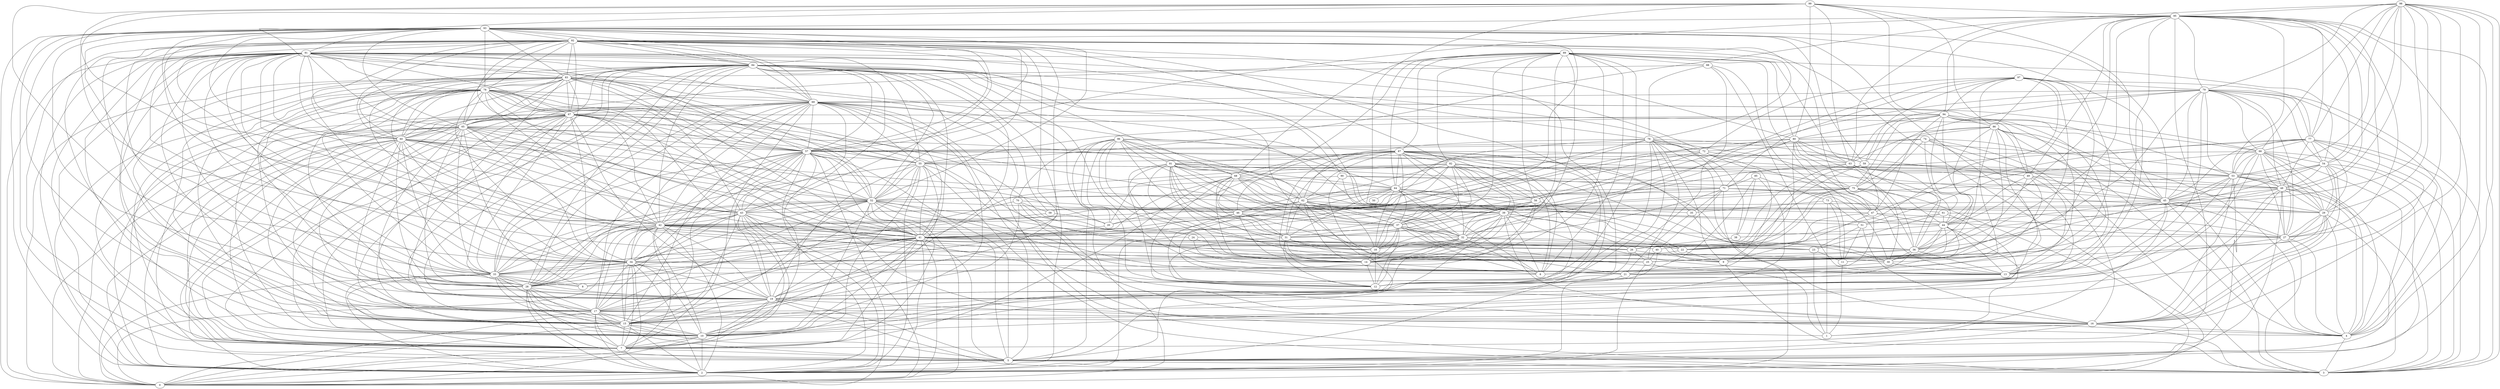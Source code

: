digraph "sensornet-topology" {
label = "";
rankdir="BT";"0"->"2" [arrowhead = "both"] 
"0"->"7" [arrowhead = "both"] 
"0"->"10" [arrowhead = "both"] 
"0"->"15" [arrowhead = "both"] 
"0"->"17" [arrowhead = "both"] 
"0"->"33" [arrowhead = "both"] 
"0"->"34" [arrowhead = "both"] 
"0"->"41" [arrowhead = "both"] 
"0"->"42" [arrowhead = "both"] 
"0"->"43" [arrowhead = "both"] 
"0"->"52" [arrowhead = "both"] 
"0"->"57" [arrowhead = "both"] 
"0"->"60" [arrowhead = "both"] 
"0"->"65" [arrowhead = "both"] 
"0"->"67" [arrowhead = "both"] 
"0"->"83" [arrowhead = "both"] 
"0"->"84" [arrowhead = "both"] 
"0"->"91" [arrowhead = "both"] 
"0"->"92" [arrowhead = "both"] 
"0"->"93" [arrowhead = "both"] 
"1"->"11" [arrowhead = "both"] 
"1"->"16" [arrowhead = "both"] 
"1"->"23" [arrowhead = "both"] 
"1"->"25" [arrowhead = "both"] 
"1"->"43" [arrowhead = "both"] 
"1"->"61" [arrowhead = "both"] 
"1"->"73" [arrowhead = "both"] 
"2"->"5" [arrowhead = "both"] 
"2"->"7" [arrowhead = "both"] 
"2"->"10" [arrowhead = "both"] 
"2"->"15" [arrowhead = "both"] 
"2"->"17" [arrowhead = "both"] 
"2"->"21" [arrowhead = "both"] 
"2"->"25" [arrowhead = "both"] 
"2"->"28" [arrowhead = "both"] 
"2"->"33" [arrowhead = "both"] 
"2"->"34" [arrowhead = "both"] 
"2"->"41" [arrowhead = "both"] 
"2"->"42" [arrowhead = "both"] 
"2"->"43" [arrowhead = "both"] 
"2"->"54" [arrowhead = "both"] 
"2"->"55" [arrowhead = "both"] 
"2"->"57" [arrowhead = "both"] 
"2"->"60" [arrowhead = "both"] 
"2"->"62" [arrowhead = "both"] 
"2"->"65" [arrowhead = "both"] 
"2"->"67" [arrowhead = "both"] 
"2"->"71" [arrowhead = "both"] 
"2"->"75" [arrowhead = "both"] 
"2"->"78" [arrowhead = "both"] 
"2"->"83" [arrowhead = "both"] 
"2"->"84" [arrowhead = "both"] 
"2"->"91" [arrowhead = "both"] 
"2"->"92" [arrowhead = "both"] 
"2"->"93" [arrowhead = "both"] 
"3"->"4" [arrowhead = "both"] 
"3"->"5" [arrowhead = "both"] 
"3"->"9" [arrowhead = "both"] 
"3"->"16" [arrowhead = "both"] 
"3"->"19" [arrowhead = "both"] 
"3"->"27" [arrowhead = "both"] 
"3"->"29" [arrowhead = "both"] 
"3"->"45" [arrowhead = "both"] 
"3"->"48" [arrowhead = "both"] 
"3"->"54" [arrowhead = "both"] 
"3"->"55" [arrowhead = "both"] 
"3"->"66" [arrowhead = "both"] 
"3"->"69" [arrowhead = "both"] 
"3"->"74" [arrowhead = "both"] 
"3"->"77" [arrowhead = "both"] 
"3"->"79" [arrowhead = "both"] 
"3"->"95" [arrowhead = "both"] 
"3"->"98" [arrowhead = "both"] 
"4"->"16" [arrowhead = "both"] 
"4"->"27" [arrowhead = "both"] 
"4"->"29" [arrowhead = "both"] 
"4"->"39" [arrowhead = "both"] 
"4"->"45" [arrowhead = "both"] 
"4"->"48" [arrowhead = "both"] 
"4"->"53" [arrowhead = "both"] 
"4"->"66" [arrowhead = "both"] 
"4"->"70" [arrowhead = "both"] 
"4"->"74" [arrowhead = "both"] 
"4"->"77" [arrowhead = "both"] 
"4"->"79" [arrowhead = "both"] 
"4"->"86" [arrowhead = "both"] 
"4"->"95" [arrowhead = "both"] 
"4"->"98" [arrowhead = "both"] 
"5"->"7" [arrowhead = "both"] 
"5"->"15" [arrowhead = "both"] 
"5"->"16" [arrowhead = "both"] 
"5"->"17" [arrowhead = "both"] 
"5"->"19" [arrowhead = "both"] 
"5"->"28" [arrowhead = "both"] 
"5"->"41" [arrowhead = "both"] 
"5"->"48" [arrowhead = "both"] 
"5"->"52" [arrowhead = "both"] 
"5"->"53" [arrowhead = "both"] 
"5"->"57" [arrowhead = "both"] 
"5"->"62" [arrowhead = "both"] 
"5"->"66" [arrowhead = "both"] 
"5"->"67" [arrowhead = "both"] 
"5"->"69" [arrowhead = "both"] 
"5"->"78" [arrowhead = "both"] 
"5"->"85" [arrowhead = "both"] 
"5"->"91" [arrowhead = "both"] 
"5"->"95" [arrowhead = "both"] 
"5"->"96" [arrowhead = "both"] 
"5"->"98" [arrowhead = "both"] 
"6"->"14" [arrowhead = "both"] 
"6"->"30" [arrowhead = "both"] 
"6"->"32" [arrowhead = "both"] 
"6"->"37" [arrowhead = "both"] 
"6"->"39" [arrowhead = "both"] 
"6"->"52" [arrowhead = "both"] 
"6"->"64" [arrowhead = "both"] 
"6"->"80" [arrowhead = "both"] 
"6"->"82" [arrowhead = "both"] 
"6"->"87" [arrowhead = "both"] 
"6"->"89" [arrowhead = "both"] 
"6"->"97" [arrowhead = "both"] 
"7"->"10" [arrowhead = "both"] 
"7"->"15" [arrowhead = "both"] 
"7"->"17" [arrowhead = "both"] 
"7"->"19" [arrowhead = "both"] 
"7"->"28" [arrowhead = "both"] 
"7"->"33" [arrowhead = "both"] 
"7"->"34" [arrowhead = "both"] 
"7"->"41" [arrowhead = "both"] 
"7"->"42" [arrowhead = "both"] 
"7"->"43" [arrowhead = "both"] 
"7"->"45" [arrowhead = "both"] 
"7"->"52" [arrowhead = "both"] 
"7"->"55" [arrowhead = "both"] 
"7"->"60" [arrowhead = "both"] 
"7"->"65" [arrowhead = "both"] 
"7"->"67" [arrowhead = "both"] 
"7"->"68" [arrowhead = "both"] 
"7"->"69" [arrowhead = "both"] 
"7"->"78" [arrowhead = "both"] 
"7"->"83" [arrowhead = "both"] 
"7"->"84" [arrowhead = "both"] 
"7"->"91" [arrowhead = "both"] 
"7"->"92" [arrowhead = "both"] 
"7"->"93" [arrowhead = "both"] 
"8"->"20" [arrowhead = "both"] 
"8"->"33" [arrowhead = "both"] 
"8"->"65" [arrowhead = "both"] 
"8"->"70" [arrowhead = "both"] 
"8"->"92" [arrowhead = "both"] 
"9"->"22" [arrowhead = "both"] 
"9"->"26" [arrowhead = "both"] 
"9"->"29" [arrowhead = "both"] 
"9"->"32" [arrowhead = "both"] 
"9"->"47" [arrowhead = "both"] 
"9"->"53" [arrowhead = "both"] 
"9"->"72" [arrowhead = "both"] 
"9"->"76" [arrowhead = "both"] 
"9"->"78" [arrowhead = "both"] 
"9"->"84" [arrowhead = "both"] 
"9"->"97" [arrowhead = "both"] 
"10"->"15" [arrowhead = "both"] 
"10"->"17" [arrowhead = "both"] 
"10"->"19" [arrowhead = "both"] 
"10"->"28" [arrowhead = "both"] 
"10"->"32" [arrowhead = "both"] 
"10"->"33" [arrowhead = "both"] 
"10"->"34" [arrowhead = "both"] 
"10"->"39" [arrowhead = "both"] 
"10"->"41" [arrowhead = "both"] 
"10"->"42" [arrowhead = "both"] 
"10"->"43" [arrowhead = "both"] 
"10"->"52" [arrowhead = "both"] 
"10"->"57" [arrowhead = "both"] 
"10"->"65" [arrowhead = "both"] 
"10"->"67" [arrowhead = "both"] 
"10"->"69" [arrowhead = "both"] 
"10"->"78" [arrowhead = "both"] 
"10"->"83" [arrowhead = "both"] 
"10"->"84" [arrowhead = "both"] 
"10"->"91" [arrowhead = "both"] 
"10"->"92" [arrowhead = "both"] 
"10"->"93" [arrowhead = "both"] 
"11"->"23" [arrowhead = "both"] 
"11"->"44" [arrowhead = "both"] 
"11"->"51" [arrowhead = "both"] 
"11"->"73" [arrowhead = "both"] 
"11"->"88" [arrowhead = "both"] 
"11"->"97" [arrowhead = "both"] 
"12"->"13" [arrowhead = "both"] 
"12"->"14" [arrowhead = "both"] 
"12"->"18" [arrowhead = "both"] 
"12"->"26" [arrowhead = "both"] 
"12"->"31" [arrowhead = "both"] 
"12"->"32" [arrowhead = "both"] 
"12"->"37" [arrowhead = "both"] 
"12"->"40" [arrowhead = "both"] 
"12"->"46" [arrowhead = "both"] 
"12"->"64" [arrowhead = "both"] 
"12"->"67" [arrowhead = "both"] 
"12"->"68" [arrowhead = "both"] 
"12"->"76" [arrowhead = "both"] 
"12"->"81" [arrowhead = "both"] 
"12"->"82" [arrowhead = "both"] 
"12"->"87" [arrowhead = "both"] 
"12"->"96" [arrowhead = "both"] 
"13"->"30" [arrowhead = "both"] 
"13"->"36" [arrowhead = "both"] 
"13"->"37" [arrowhead = "both"] 
"13"->"39" [arrowhead = "both"] 
"13"->"44" [arrowhead = "both"] 
"13"->"45" [arrowhead = "both"] 
"13"->"49" [arrowhead = "both"] 
"13"->"79" [arrowhead = "both"] 
"13"->"80" [arrowhead = "both"] 
"13"->"86" [arrowhead = "both"] 
"13"->"88" [arrowhead = "both"] 
"13"->"94" [arrowhead = "both"] 
"13"->"95" [arrowhead = "both"] 
"13"->"99" [arrowhead = "both"] 
"14"->"18" [arrowhead = "both"] 
"14"->"22" [arrowhead = "both"] 
"14"->"24" [arrowhead = "both"] 
"14"->"31" [arrowhead = "both"] 
"14"->"32" [arrowhead = "both"] 
"14"->"37" [arrowhead = "both"] 
"14"->"39" [arrowhead = "both"] 
"14"->"46" [arrowhead = "both"] 
"14"->"56" [arrowhead = "both"] 
"14"->"60" [arrowhead = "both"] 
"14"->"62" [arrowhead = "both"] 
"14"->"68" [arrowhead = "both"] 
"14"->"81" [arrowhead = "both"] 
"14"->"82" [arrowhead = "both"] 
"14"->"87" [arrowhead = "both"] 
"14"->"89" [arrowhead = "both"] 
"14"->"96" [arrowhead = "both"] 
"15"->"17" [arrowhead = "both"] 
"15"->"19" [arrowhead = "both"] 
"15"->"28" [arrowhead = "both"] 
"15"->"33" [arrowhead = "both"] 
"15"->"34" [arrowhead = "both"] 
"15"->"36" [arrowhead = "both"] 
"15"->"41" [arrowhead = "both"] 
"15"->"42" [arrowhead = "both"] 
"15"->"43" [arrowhead = "both"] 
"15"->"44" [arrowhead = "both"] 
"15"->"48" [arrowhead = "both"] 
"15"->"52" [arrowhead = "both"] 
"15"->"55" [arrowhead = "both"] 
"15"->"57" [arrowhead = "both"] 
"15"->"60" [arrowhead = "both"] 
"15"->"67" [arrowhead = "both"] 
"15"->"69" [arrowhead = "both"] 
"15"->"78" [arrowhead = "both"] 
"15"->"83" [arrowhead = "both"] 
"15"->"84" [arrowhead = "both"] 
"15"->"91" [arrowhead = "both"] 
"15"->"92" [arrowhead = "both"] 
"15"->"93" [arrowhead = "both"] 
"16"->"17" [arrowhead = "both"] 
"16"->"19" [arrowhead = "both"] 
"16"->"27" [arrowhead = "both"] 
"16"->"29" [arrowhead = "both"] 
"16"->"31" [arrowhead = "both"] 
"16"->"48" [arrowhead = "both"] 
"16"->"51" [arrowhead = "both"] 
"16"->"53" [arrowhead = "both"] 
"16"->"54" [arrowhead = "both"] 
"16"->"55" [arrowhead = "both"] 
"16"->"67" [arrowhead = "both"] 
"16"->"69" [arrowhead = "both"] 
"16"->"74" [arrowhead = "both"] 
"16"->"76" [arrowhead = "both"] 
"16"->"77" [arrowhead = "both"] 
"16"->"98" [arrowhead = "both"] 
"17"->"19" [arrowhead = "both"] 
"17"->"28" [arrowhead = "both"] 
"17"->"33" [arrowhead = "both"] 
"17"->"34" [arrowhead = "both"] 
"17"->"41" [arrowhead = "both"] 
"17"->"42" [arrowhead = "both"] 
"17"->"52" [arrowhead = "both"] 
"17"->"55" [arrowhead = "both"] 
"17"->"57" [arrowhead = "both"] 
"17"->"60" [arrowhead = "both"] 
"17"->"65" [arrowhead = "both"] 
"17"->"66" [arrowhead = "both"] 
"17"->"69" [arrowhead = "both"] 
"17"->"70" [arrowhead = "both"] 
"17"->"78" [arrowhead = "both"] 
"17"->"83" [arrowhead = "both"] 
"17"->"84" [arrowhead = "both"] 
"17"->"91" [arrowhead = "both"] 
"17"->"92" [arrowhead = "both"] 
"18"->"31" [arrowhead = "both"] 
"18"->"32" [arrowhead = "both"] 
"18"->"37" [arrowhead = "both"] 
"18"->"39" [arrowhead = "both"] 
"18"->"46" [arrowhead = "both"] 
"18"->"62" [arrowhead = "both"] 
"18"->"64" [arrowhead = "both"] 
"18"->"81" [arrowhead = "both"] 
"18"->"82" [arrowhead = "both"] 
"18"->"87" [arrowhead = "both"] 
"18"->"89" [arrowhead = "both"] 
"18"->"96" [arrowhead = "both"] 
"19"->"28" [arrowhead = "both"] 
"19"->"29" [arrowhead = "both"] 
"19"->"33" [arrowhead = "both"] 
"19"->"34" [arrowhead = "both"] 
"19"->"41" [arrowhead = "both"] 
"19"->"42" [arrowhead = "both"] 
"19"->"43" [arrowhead = "both"] 
"19"->"53" [arrowhead = "both"] 
"19"->"55" [arrowhead = "both"] 
"19"->"57" [arrowhead = "both"] 
"19"->"60" [arrowhead = "both"] 
"19"->"65" [arrowhead = "both"] 
"19"->"66" [arrowhead = "both"] 
"19"->"67" [arrowhead = "both"] 
"19"->"74" [arrowhead = "both"] 
"19"->"78" [arrowhead = "both"] 
"19"->"83" [arrowhead = "both"] 
"19"->"84" [arrowhead = "both"] 
"19"->"91" [arrowhead = "both"] 
"19"->"92" [arrowhead = "both"] 
"19"->"93" [arrowhead = "both"] 
"20"->"46" [arrowhead = "both"] 
"20"->"58" [arrowhead = "both"] 
"20"->"68" [arrowhead = "both"] 
"20"->"89" [arrowhead = "both"] 
"20"->"92" [arrowhead = "both"] 
"20"->"96" [arrowhead = "both"] 
"21"->"27" [arrowhead = "both"] 
"21"->"31" [arrowhead = "both"] 
"21"->"34" [arrowhead = "both"] 
"21"->"35" [arrowhead = "both"] 
"21"->"37" [arrowhead = "both"] 
"21"->"47" [arrowhead = "both"] 
"21"->"52" [arrowhead = "both"] 
"21"->"81" [arrowhead = "both"] 
"21"->"84" [arrowhead = "both"] 
"21"->"85" [arrowhead = "both"] 
"21"->"86" [arrowhead = "both"] 
"21"->"97" [arrowhead = "both"] 
"22"->"24" [arrowhead = "both"] 
"22"->"39" [arrowhead = "both"] 
"22"->"41" [arrowhead = "both"] 
"22"->"47" [arrowhead = "both"] 
"22"->"48" [arrowhead = "both"] 
"22"->"59" [arrowhead = "both"] 
"22"->"64" [arrowhead = "both"] 
"22"->"74" [arrowhead = "both"] 
"22"->"81" [arrowhead = "both"] 
"22"->"97" [arrowhead = "both"] 
"23"->"32" [arrowhead = "both"] 
"23"->"35" [arrowhead = "both"] 
"23"->"51" [arrowhead = "both"] 
"23"->"61" [arrowhead = "both"] 
"23"->"78" [arrowhead = "both"] 
"24"->"42" [arrowhead = "both"] 
"24"->"70" [arrowhead = "both"] 
"24"->"72" [arrowhead = "both"] 
"25"->"26" [arrowhead = "both"] 
"25"->"29" [arrowhead = "both"] 
"25"->"31" [arrowhead = "both"] 
"25"->"36" [arrowhead = "both"] 
"25"->"40" [arrowhead = "both"] 
"25"->"42" [arrowhead = "both"] 
"25"->"44" [arrowhead = "both"] 
"25"->"52" [arrowhead = "both"] 
"25"->"76" [arrowhead = "both"] 
"25"->"79" [arrowhead = "both"] 
"25"->"81" [arrowhead = "both"] 
"25"->"83" [arrowhead = "both"] 
"25"->"86" [arrowhead = "both"] 
"25"->"90" [arrowhead = "both"] 
"26"->"37" [arrowhead = "both"] 
"26"->"38" [arrowhead = "both"] 
"26"->"41" [arrowhead = "both"] 
"26"->"42" [arrowhead = "both"] 
"26"->"59" [arrowhead = "both"] 
"26"->"62" [arrowhead = "both"] 
"26"->"63" [arrowhead = "both"] 
"26"->"75" [arrowhead = "both"] 
"26"->"88" [arrowhead = "both"] 
"26"->"91" [arrowhead = "both"] 
"27"->"29" [arrowhead = "both"] 
"27"->"42" [arrowhead = "both"] 
"27"->"45" [arrowhead = "both"] 
"27"->"47" [arrowhead = "both"] 
"27"->"48" [arrowhead = "both"] 
"27"->"53" [arrowhead = "both"] 
"27"->"54" [arrowhead = "both"] 
"27"->"61" [arrowhead = "both"] 
"27"->"66" [arrowhead = "both"] 
"27"->"71" [arrowhead = "both"] 
"27"->"79" [arrowhead = "both"] 
"27"->"95" [arrowhead = "both"] 
"27"->"98" [arrowhead = "both"] 
"28"->"33" [arrowhead = "both"] 
"28"->"34" [arrowhead = "both"] 
"28"->"41" [arrowhead = "both"] 
"28"->"42" [arrowhead = "both"] 
"28"->"43" [arrowhead = "both"] 
"28"->"52" [arrowhead = "both"] 
"28"->"55" [arrowhead = "both"] 
"28"->"57" [arrowhead = "both"] 
"28"->"60" [arrowhead = "both"] 
"28"->"65" [arrowhead = "both"] 
"28"->"67" [arrowhead = "both"] 
"28"->"69" [arrowhead = "both"] 
"28"->"76" [arrowhead = "both"] 
"28"->"83" [arrowhead = "both"] 
"28"->"84" [arrowhead = "both"] 
"28"->"89" [arrowhead = "both"] 
"28"->"91" [arrowhead = "both"] 
"28"->"92" [arrowhead = "both"] 
"28"->"93" [arrowhead = "both"] 
"29"->"45" [arrowhead = "both"] 
"29"->"48" [arrowhead = "both"] 
"29"->"53" [arrowhead = "both"] 
"29"->"54" [arrowhead = "both"] 
"29"->"59" [arrowhead = "both"] 
"29"->"66" [arrowhead = "both"] 
"29"->"69" [arrowhead = "both"] 
"29"->"75" [arrowhead = "both"] 
"29"->"77" [arrowhead = "both"] 
"29"->"80" [arrowhead = "both"] 
"29"->"95" [arrowhead = "both"] 
"29"->"98" [arrowhead = "both"] 
"30"->"36" [arrowhead = "both"] 
"30"->"39" [arrowhead = "both"] 
"30"->"41" [arrowhead = "both"] 
"30"->"44" [arrowhead = "both"] 
"30"->"49" [arrowhead = "both"] 
"30"->"56" [arrowhead = "both"] 
"30"->"63" [arrowhead = "both"] 
"30"->"82" [arrowhead = "both"] 
"30"->"86" [arrowhead = "both"] 
"30"->"89" [arrowhead = "both"] 
"30"->"94" [arrowhead = "both"] 
"30"->"99" [arrowhead = "both"] 
"31"->"37" [arrowhead = "both"] 
"31"->"46" [arrowhead = "both"] 
"31"->"62" [arrowhead = "both"] 
"31"->"64" [arrowhead = "both"] 
"31"->"68" [arrowhead = "both"] 
"31"->"71" [arrowhead = "both"] 
"31"->"75" [arrowhead = "both"] 
"31"->"81" [arrowhead = "both"] 
"31"->"87" [arrowhead = "both"] 
"31"->"96" [arrowhead = "both"] 
"32"->"37" [arrowhead = "both"] 
"32"->"39" [arrowhead = "both"] 
"32"->"42" [arrowhead = "both"] 
"32"->"56" [arrowhead = "both"] 
"32"->"62" [arrowhead = "both"] 
"32"->"64" [arrowhead = "both"] 
"32"->"68" [arrowhead = "both"] 
"32"->"84" [arrowhead = "both"] 
"32"->"87" [arrowhead = "both"] 
"32"->"89" [arrowhead = "both"] 
"32"->"97" [arrowhead = "both"] 
"33"->"34" [arrowhead = "both"] 
"33"->"41" [arrowhead = "both"] 
"33"->"42" [arrowhead = "both"] 
"33"->"43" [arrowhead = "both"] 
"33"->"52" [arrowhead = "both"] 
"33"->"56" [arrowhead = "both"] 
"33"->"57" [arrowhead = "both"] 
"33"->"58" [arrowhead = "both"] 
"33"->"60" [arrowhead = "both"] 
"33"->"65" [arrowhead = "both"] 
"33"->"67" [arrowhead = "both"] 
"33"->"69" [arrowhead = "both"] 
"33"->"78" [arrowhead = "both"] 
"33"->"84" [arrowhead = "both"] 
"33"->"91" [arrowhead = "both"] 
"33"->"92" [arrowhead = "both"] 
"33"->"93" [arrowhead = "both"] 
"34"->"36" [arrowhead = "both"] 
"34"->"41" [arrowhead = "both"] 
"34"->"42" [arrowhead = "both"] 
"34"->"43" [arrowhead = "both"] 
"34"->"52" [arrowhead = "both"] 
"34"->"57" [arrowhead = "both"] 
"34"->"60" [arrowhead = "both"] 
"34"->"65" [arrowhead = "both"] 
"34"->"67" [arrowhead = "both"] 
"34"->"68" [arrowhead = "both"] 
"34"->"69" [arrowhead = "both"] 
"34"->"71" [arrowhead = "both"] 
"34"->"78" [arrowhead = "both"] 
"34"->"83" [arrowhead = "both"] 
"34"->"91" [arrowhead = "both"] 
"34"->"92" [arrowhead = "both"] 
"34"->"93" [arrowhead = "both"] 
"35"->"71" [arrowhead = "both"] 
"35"->"73" [arrowhead = "both"] 
"35"->"87" [arrowhead = "both"] 
"35"->"99" [arrowhead = "both"] 
"36"->"41" [arrowhead = "both"] 
"36"->"44" [arrowhead = "both"] 
"36"->"45" [arrowhead = "both"] 
"36"->"49" [arrowhead = "both"] 
"36"->"63" [arrowhead = "both"] 
"36"->"74" [arrowhead = "both"] 
"36"->"75" [arrowhead = "both"] 
"36"->"80" [arrowhead = "both"] 
"36"->"87" [arrowhead = "both"] 
"36"->"94" [arrowhead = "both"] 
"36"->"95" [arrowhead = "both"] 
"36"->"99" [arrowhead = "both"] 
"37"->"39" [arrowhead = "both"] 
"37"->"46" [arrowhead = "both"] 
"37"->"56" [arrowhead = "both"] 
"37"->"62" [arrowhead = "both"] 
"37"->"63" [arrowhead = "both"] 
"37"->"64" [arrowhead = "both"] 
"37"->"68" [arrowhead = "both"] 
"37"->"81" [arrowhead = "both"] 
"37"->"82" [arrowhead = "both"] 
"37"->"89" [arrowhead = "both"] 
"37"->"96" [arrowhead = "both"] 
"38"->"44" [arrowhead = "both"] 
"38"->"76" [arrowhead = "both"] 
"38"->"85" [arrowhead = "both"] 
"39"->"54" [arrowhead = "both"] 
"39"->"56" [arrowhead = "both"] 
"39"->"60" [arrowhead = "both"] 
"39"->"64" [arrowhead = "both"] 
"39"->"67" [arrowhead = "both"] 
"39"->"68" [arrowhead = "both"] 
"39"->"80" [arrowhead = "both"] 
"39"->"82" [arrowhead = "both"] 
"39"->"87" [arrowhead = "both"] 
"40"->"41" [arrowhead = "both"] 
"40"->"71" [arrowhead = "both"] 
"40"->"75" [arrowhead = "both"] 
"41"->"42" [arrowhead = "both"] 
"41"->"43" [arrowhead = "both"] 
"41"->"52" [arrowhead = "both"] 
"41"->"55" [arrowhead = "both"] 
"41"->"57" [arrowhead = "both"] 
"41"->"60" [arrowhead = "both"] 
"41"->"65" [arrowhead = "both"] 
"41"->"67" [arrowhead = "both"] 
"41"->"69" [arrowhead = "both"] 
"41"->"72" [arrowhead = "both"] 
"41"->"76" [arrowhead = "both"] 
"41"->"78" [arrowhead = "both"] 
"41"->"80" [arrowhead = "both"] 
"41"->"83" [arrowhead = "both"] 
"41"->"84" [arrowhead = "both"] 
"41"->"90" [arrowhead = "both"] 
"41"->"92" [arrowhead = "both"] 
"41"->"93" [arrowhead = "both"] 
"42"->"43" [arrowhead = "both"] 
"42"->"52" [arrowhead = "both"] 
"42"->"53" [arrowhead = "both"] 
"42"->"57" [arrowhead = "both"] 
"42"->"60" [arrowhead = "both"] 
"42"->"65" [arrowhead = "both"] 
"42"->"67" [arrowhead = "both"] 
"42"->"69" [arrowhead = "both"] 
"42"->"76" [arrowhead = "both"] 
"42"->"78" [arrowhead = "both"] 
"42"->"82" [arrowhead = "both"] 
"42"->"83" [arrowhead = "both"] 
"42"->"84" [arrowhead = "both"] 
"42"->"91" [arrowhead = "both"] 
"42"->"93" [arrowhead = "both"] 
"43"->"45" [arrowhead = "both"] 
"43"->"52" [arrowhead = "both"] 
"43"->"57" [arrowhead = "both"] 
"43"->"60" [arrowhead = "both"] 
"43"->"65" [arrowhead = "both"] 
"43"->"69" [arrowhead = "both"] 
"43"->"78" [arrowhead = "both"] 
"43"->"83" [arrowhead = "both"] 
"43"->"84" [arrowhead = "both"] 
"43"->"91" [arrowhead = "both"] 
"43"->"92" [arrowhead = "both"] 
"43"->"98" [arrowhead = "both"] 
"44"->"45" [arrowhead = "both"] 
"44"->"47" [arrowhead = "both"] 
"44"->"49" [arrowhead = "both"] 
"44"->"61" [arrowhead = "both"] 
"44"->"63" [arrowhead = "both"] 
"44"->"65" [arrowhead = "both"] 
"44"->"75" [arrowhead = "both"] 
"44"->"80" [arrowhead = "both"] 
"44"->"86" [arrowhead = "both"] 
"44"->"95" [arrowhead = "both"] 
"44"->"99" [arrowhead = "both"] 
"45"->"48" [arrowhead = "both"] 
"45"->"49" [arrowhead = "both"] 
"45"->"53" [arrowhead = "both"] 
"45"->"54" [arrowhead = "both"] 
"45"->"57" [arrowhead = "both"] 
"45"->"63" [arrowhead = "both"] 
"45"->"77" [arrowhead = "both"] 
"45"->"79" [arrowhead = "both"] 
"45"->"86" [arrowhead = "both"] 
"45"->"93" [arrowhead = "both"] 
"45"->"94" [arrowhead = "both"] 
"45"->"98" [arrowhead = "both"] 
"45"->"99" [arrowhead = "both"] 
"46"->"52" [arrowhead = "both"] 
"46"->"62" [arrowhead = "both"] 
"46"->"64" [arrowhead = "both"] 
"46"->"68" [arrowhead = "both"] 
"46"->"70" [arrowhead = "both"] 
"46"->"74" [arrowhead = "both"] 
"46"->"81" [arrowhead = "both"] 
"46"->"87" [arrowhead = "both"] 
"47"->"59" [arrowhead = "both"] 
"47"->"62" [arrowhead = "both"] 
"47"->"71" [arrowhead = "both"] 
"47"->"72" [arrowhead = "both"] 
"47"->"77" [arrowhead = "both"] 
"47"->"92" [arrowhead = "both"] 
"47"->"94" [arrowhead = "both"] 
"48"->"49" [arrowhead = "both"] 
"48"->"53" [arrowhead = "both"] 
"48"->"54" [arrowhead = "both"] 
"48"->"55" [arrowhead = "both"] 
"48"->"66" [arrowhead = "both"] 
"48"->"77" [arrowhead = "both"] 
"48"->"79" [arrowhead = "both"] 
"48"->"90" [arrowhead = "both"] 
"48"->"95" [arrowhead = "both"] 
"49"->"63" [arrowhead = "both"] 
"49"->"80" [arrowhead = "both"] 
"49"->"86" [arrowhead = "both"] 
"49"->"94" [arrowhead = "both"] 
"49"->"95" [arrowhead = "both"] 
"50"->"64" [arrowhead = "both"] 
"51"->"61" [arrowhead = "both"] 
"51"->"66" [arrowhead = "both"] 
"51"->"73" [arrowhead = "both"] 
"51"->"90" [arrowhead = "both"] 
"52"->"55" [arrowhead = "both"] 
"52"->"57" [arrowhead = "both"] 
"52"->"60" [arrowhead = "both"] 
"52"->"65" [arrowhead = "both"] 
"52"->"67" [arrowhead = "both"] 
"52"->"71" [arrowhead = "both"] 
"52"->"75" [arrowhead = "both"] 
"52"->"78" [arrowhead = "both"] 
"52"->"82" [arrowhead = "both"] 
"52"->"83" [arrowhead = "both"] 
"52"->"84" [arrowhead = "both"] 
"52"->"91" [arrowhead = "both"] 
"52"->"92" [arrowhead = "both"] 
"52"->"93" [arrowhead = "both"] 
"53"->"54" [arrowhead = "both"] 
"53"->"55" [arrowhead = "both"] 
"53"->"57" [arrowhead = "both"] 
"53"->"59" [arrowhead = "both"] 
"53"->"66" [arrowhead = "both"] 
"53"->"69" [arrowhead = "both"] 
"53"->"77" [arrowhead = "both"] 
"53"->"79" [arrowhead = "both"] 
"53"->"95" [arrowhead = "both"] 
"53"->"98" [arrowhead = "both"] 
"54"->"66" [arrowhead = "both"] 
"54"->"77" [arrowhead = "both"] 
"54"->"79" [arrowhead = "both"] 
"54"->"89" [arrowhead = "both"] 
"54"->"95" [arrowhead = "both"] 
"54"->"98" [arrowhead = "both"] 
"55"->"57" [arrowhead = "both"] 
"55"->"65" [arrowhead = "both"] 
"55"->"66" [arrowhead = "both"] 
"55"->"67" [arrowhead = "both"] 
"55"->"69" [arrowhead = "both"] 
"55"->"78" [arrowhead = "both"] 
"55"->"91" [arrowhead = "both"] 
"55"->"94" [arrowhead = "both"] 
"55"->"98" [arrowhead = "both"] 
"56"->"64" [arrowhead = "both"] 
"56"->"79" [arrowhead = "both"] 
"56"->"80" [arrowhead = "both"] 
"56"->"82" [arrowhead = "both"] 
"56"->"87" [arrowhead = "both"] 
"56"->"89" [arrowhead = "both"] 
"57"->"60" [arrowhead = "both"] 
"57"->"65" [arrowhead = "both"] 
"57"->"67" [arrowhead = "both"] 
"57"->"69" [arrowhead = "both"] 
"57"->"74" [arrowhead = "both"] 
"57"->"78" [arrowhead = "both"] 
"57"->"80" [arrowhead = "both"] 
"57"->"83" [arrowhead = "both"] 
"57"->"84" [arrowhead = "both"] 
"57"->"91" [arrowhead = "both"] 
"57"->"92" [arrowhead = "both"] 
"57"->"93" [arrowhead = "both"] 
"57"->"95" [arrowhead = "both"] 
"58"->"70" [arrowhead = "both"] 
"58"->"76" [arrowhead = "both"] 
"58"->"83" [arrowhead = "both"] 
"59"->"72" [arrowhead = "both"] 
"59"->"76" [arrowhead = "both"] 
"59"->"79" [arrowhead = "both"] 
"59"->"93" [arrowhead = "both"] 
"59"->"97" [arrowhead = "both"] 
"60"->"65" [arrowhead = "both"] 
"60"->"67" [arrowhead = "both"] 
"60"->"69" [arrowhead = "both"] 
"60"->"78" [arrowhead = "both"] 
"60"->"83" [arrowhead = "both"] 
"60"->"84" [arrowhead = "both"] 
"60"->"89" [arrowhead = "both"] 
"60"->"91" [arrowhead = "both"] 
"60"->"92" [arrowhead = "both"] 
"60"->"93" [arrowhead = "both"] 
"61"->"73" [arrowhead = "both"] 
"61"->"94" [arrowhead = "both"] 
"62"->"64" [arrowhead = "both"] 
"62"->"68" [arrowhead = "both"] 
"62"->"76" [arrowhead = "both"] 
"62"->"81" [arrowhead = "both"] 
"62"->"82" [arrowhead = "both"] 
"62"->"87" [arrowhead = "both"] 
"62"->"96" [arrowhead = "both"] 
"63"->"80" [arrowhead = "both"] 
"63"->"86" [arrowhead = "both"] 
"63"->"87" [arrowhead = "both"] 
"63"->"89" [arrowhead = "both"] 
"63"->"94" [arrowhead = "both"] 
"63"->"95" [arrowhead = "both"] 
"63"->"99" [arrowhead = "both"] 
"64"->"68" [arrowhead = "both"] 
"64"->"72" [arrowhead = "both"] 
"64"->"81" [arrowhead = "both"] 
"64"->"82" [arrowhead = "both"] 
"64"->"87" [arrowhead = "both"] 
"64"->"89" [arrowhead = "both"] 
"64"->"96" [arrowhead = "both"] 
"65"->"67" [arrowhead = "both"] 
"65"->"69" [arrowhead = "both"] 
"65"->"78" [arrowhead = "both"] 
"65"->"83" [arrowhead = "both"] 
"65"->"84" [arrowhead = "both"] 
"65"->"91" [arrowhead = "both"] 
"65"->"92" [arrowhead = "both"] 
"65"->"93" [arrowhead = "both"] 
"65"->"94" [arrowhead = "both"] 
"66"->"67" [arrowhead = "both"] 
"66"->"69" [arrowhead = "both"] 
"66"->"77" [arrowhead = "both"] 
"66"->"79" [arrowhead = "both"] 
"66"->"98" [arrowhead = "both"] 
"67"->"69" [arrowhead = "both"] 
"67"->"78" [arrowhead = "both"] 
"67"->"83" [arrowhead = "both"] 
"67"->"84" [arrowhead = "both"] 
"67"->"91" [arrowhead = "both"] 
"67"->"92" [arrowhead = "both"] 
"68"->"81" [arrowhead = "both"] 
"68"->"82" [arrowhead = "both"] 
"68"->"84" [arrowhead = "both"] 
"68"->"87" [arrowhead = "both"] 
"68"->"89" [arrowhead = "both"] 
"68"->"96" [arrowhead = "both"] 
"69"->"78" [arrowhead = "both"] 
"69"->"79" [arrowhead = "both"] 
"69"->"83" [arrowhead = "both"] 
"69"->"84" [arrowhead = "both"] 
"69"->"91" [arrowhead = "both"] 
"69"->"92" [arrowhead = "both"] 
"69"->"93" [arrowhead = "both"] 
"70"->"96" [arrowhead = "both"] 
"71"->"77" [arrowhead = "both"] 
"71"->"81" [arrowhead = "both"] 
"71"->"84" [arrowhead = "both"] 
"71"->"85" [arrowhead = "both"] 
"71"->"97" [arrowhead = "both"] 
"72"->"74" [arrowhead = "both"] 
"72"->"76" [arrowhead = "both"] 
"72"->"91" [arrowhead = "both"] 
"72"->"97" [arrowhead = "both"] 
"73"->"85" [arrowhead = "both"] 
"75"->"76" [arrowhead = "both"] 
"75"->"79" [arrowhead = "both"] 
"75"->"81" [arrowhead = "both"] 
"75"->"86" [arrowhead = "both"] 
"75"->"90" [arrowhead = "both"] 
"75"->"94" [arrowhead = "both"] 
"76"->"88" [arrowhead = "both"] 
"76"->"91" [arrowhead = "both"] 
"76"->"92" [arrowhead = "both"] 
"77"->"79" [arrowhead = "both"] 
"77"->"95" [arrowhead = "both"] 
"77"->"97" [arrowhead = "both"] 
"77"->"98" [arrowhead = "both"] 
"78"->"83" [arrowhead = "both"] 
"78"->"84" [arrowhead = "both"] 
"78"->"91" [arrowhead = "both"] 
"78"->"92" [arrowhead = "both"] 
"78"->"93" [arrowhead = "both"] 
"79"->"95" [arrowhead = "both"] 
"79"->"97" [arrowhead = "both"] 
"79"->"98" [arrowhead = "both"] 
"80"->"86" [arrowhead = "both"] 
"80"->"89" [arrowhead = "both"] 
"80"->"91" [arrowhead = "both"] 
"80"->"94" [arrowhead = "both"] 
"80"->"99" [arrowhead = "both"] 
"81"->"87" [arrowhead = "both"] 
"81"->"96" [arrowhead = "both"] 
"82"->"87" [arrowhead = "both"] 
"82"->"89" [arrowhead = "both"] 
"82"->"92" [arrowhead = "both"] 
"83"->"84" [arrowhead = "both"] 
"83"->"88" [arrowhead = "both"] 
"83"->"91" [arrowhead = "both"] 
"83"->"92" [arrowhead = "both"] 
"83"->"93" [arrowhead = "both"] 
"84"->"91" [arrowhead = "both"] 
"84"->"92" [arrowhead = "both"] 
"84"->"93" [arrowhead = "both"] 
"86"->"94" [arrowhead = "both"] 
"86"->"95" [arrowhead = "both"] 
"86"->"99" [arrowhead = "both"] 
"87"->"89" [arrowhead = "both"] 
"87"->"96" [arrowhead = "both"] 
"88"->"89" [arrowhead = "both"] 
"90"->"91" [arrowhead = "both"] 
"91"->"92" [arrowhead = "both"] 
"91"->"93" [arrowhead = "both"] 
"92"->"93" [arrowhead = "both"] 
"93"->"95" [arrowhead = "both"] 
"94"->"95" [arrowhead = "both"] 
"94"->"97" [arrowhead = "both"] 
"94"->"99" [arrowhead = "both"] 
"95"->"98" [arrowhead = "both"] 
"95"->"99" [arrowhead = "both"] 
}